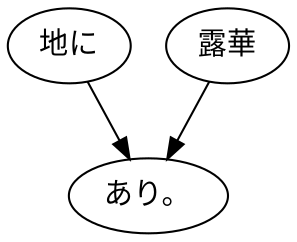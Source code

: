 digraph graph138 {
	node0 [label="地に"];
	node1 [label="露華"];
	node2 [label="あり。"];
	node0 -> node2;
	node1 -> node2;
}
